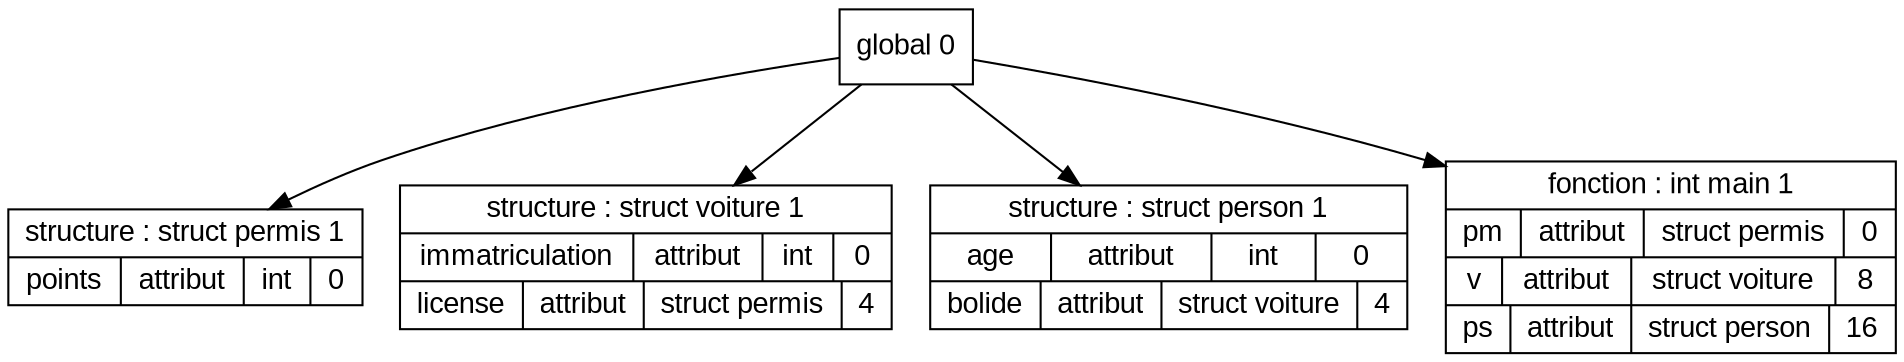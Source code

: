 digraph "tds"{

	node [fontname="Arial"];

	N1 [shape=record label="{ structure : struct permis 1
	| { points | attribut | int | 0 }
	}"];

	N2 [shape=record label="{ structure : struct voiture 1
	| { immatriculation | attribut | int | 0 }
	| { license | attribut | struct permis | 4 }
	}"];

	N3 [shape=record label="{ structure : struct person 1
	| { age | attribut | int | 0 }
	| { bolide | attribut | struct voiture | 4 }
	}"];

	N4 [shape=record label="{ fonction : int main 1
	| { pm | attribut | struct permis | 0 }
	| { v | attribut | struct voiture | 8 }
	| { ps | attribut | struct person | 16 }
	}"];

	N0 [shape=record label="{ global 0
	}"];


	N0 -> N1; 
	N0 -> N2; 
	N0 -> N3; 
	N0 -> N4; 
}
